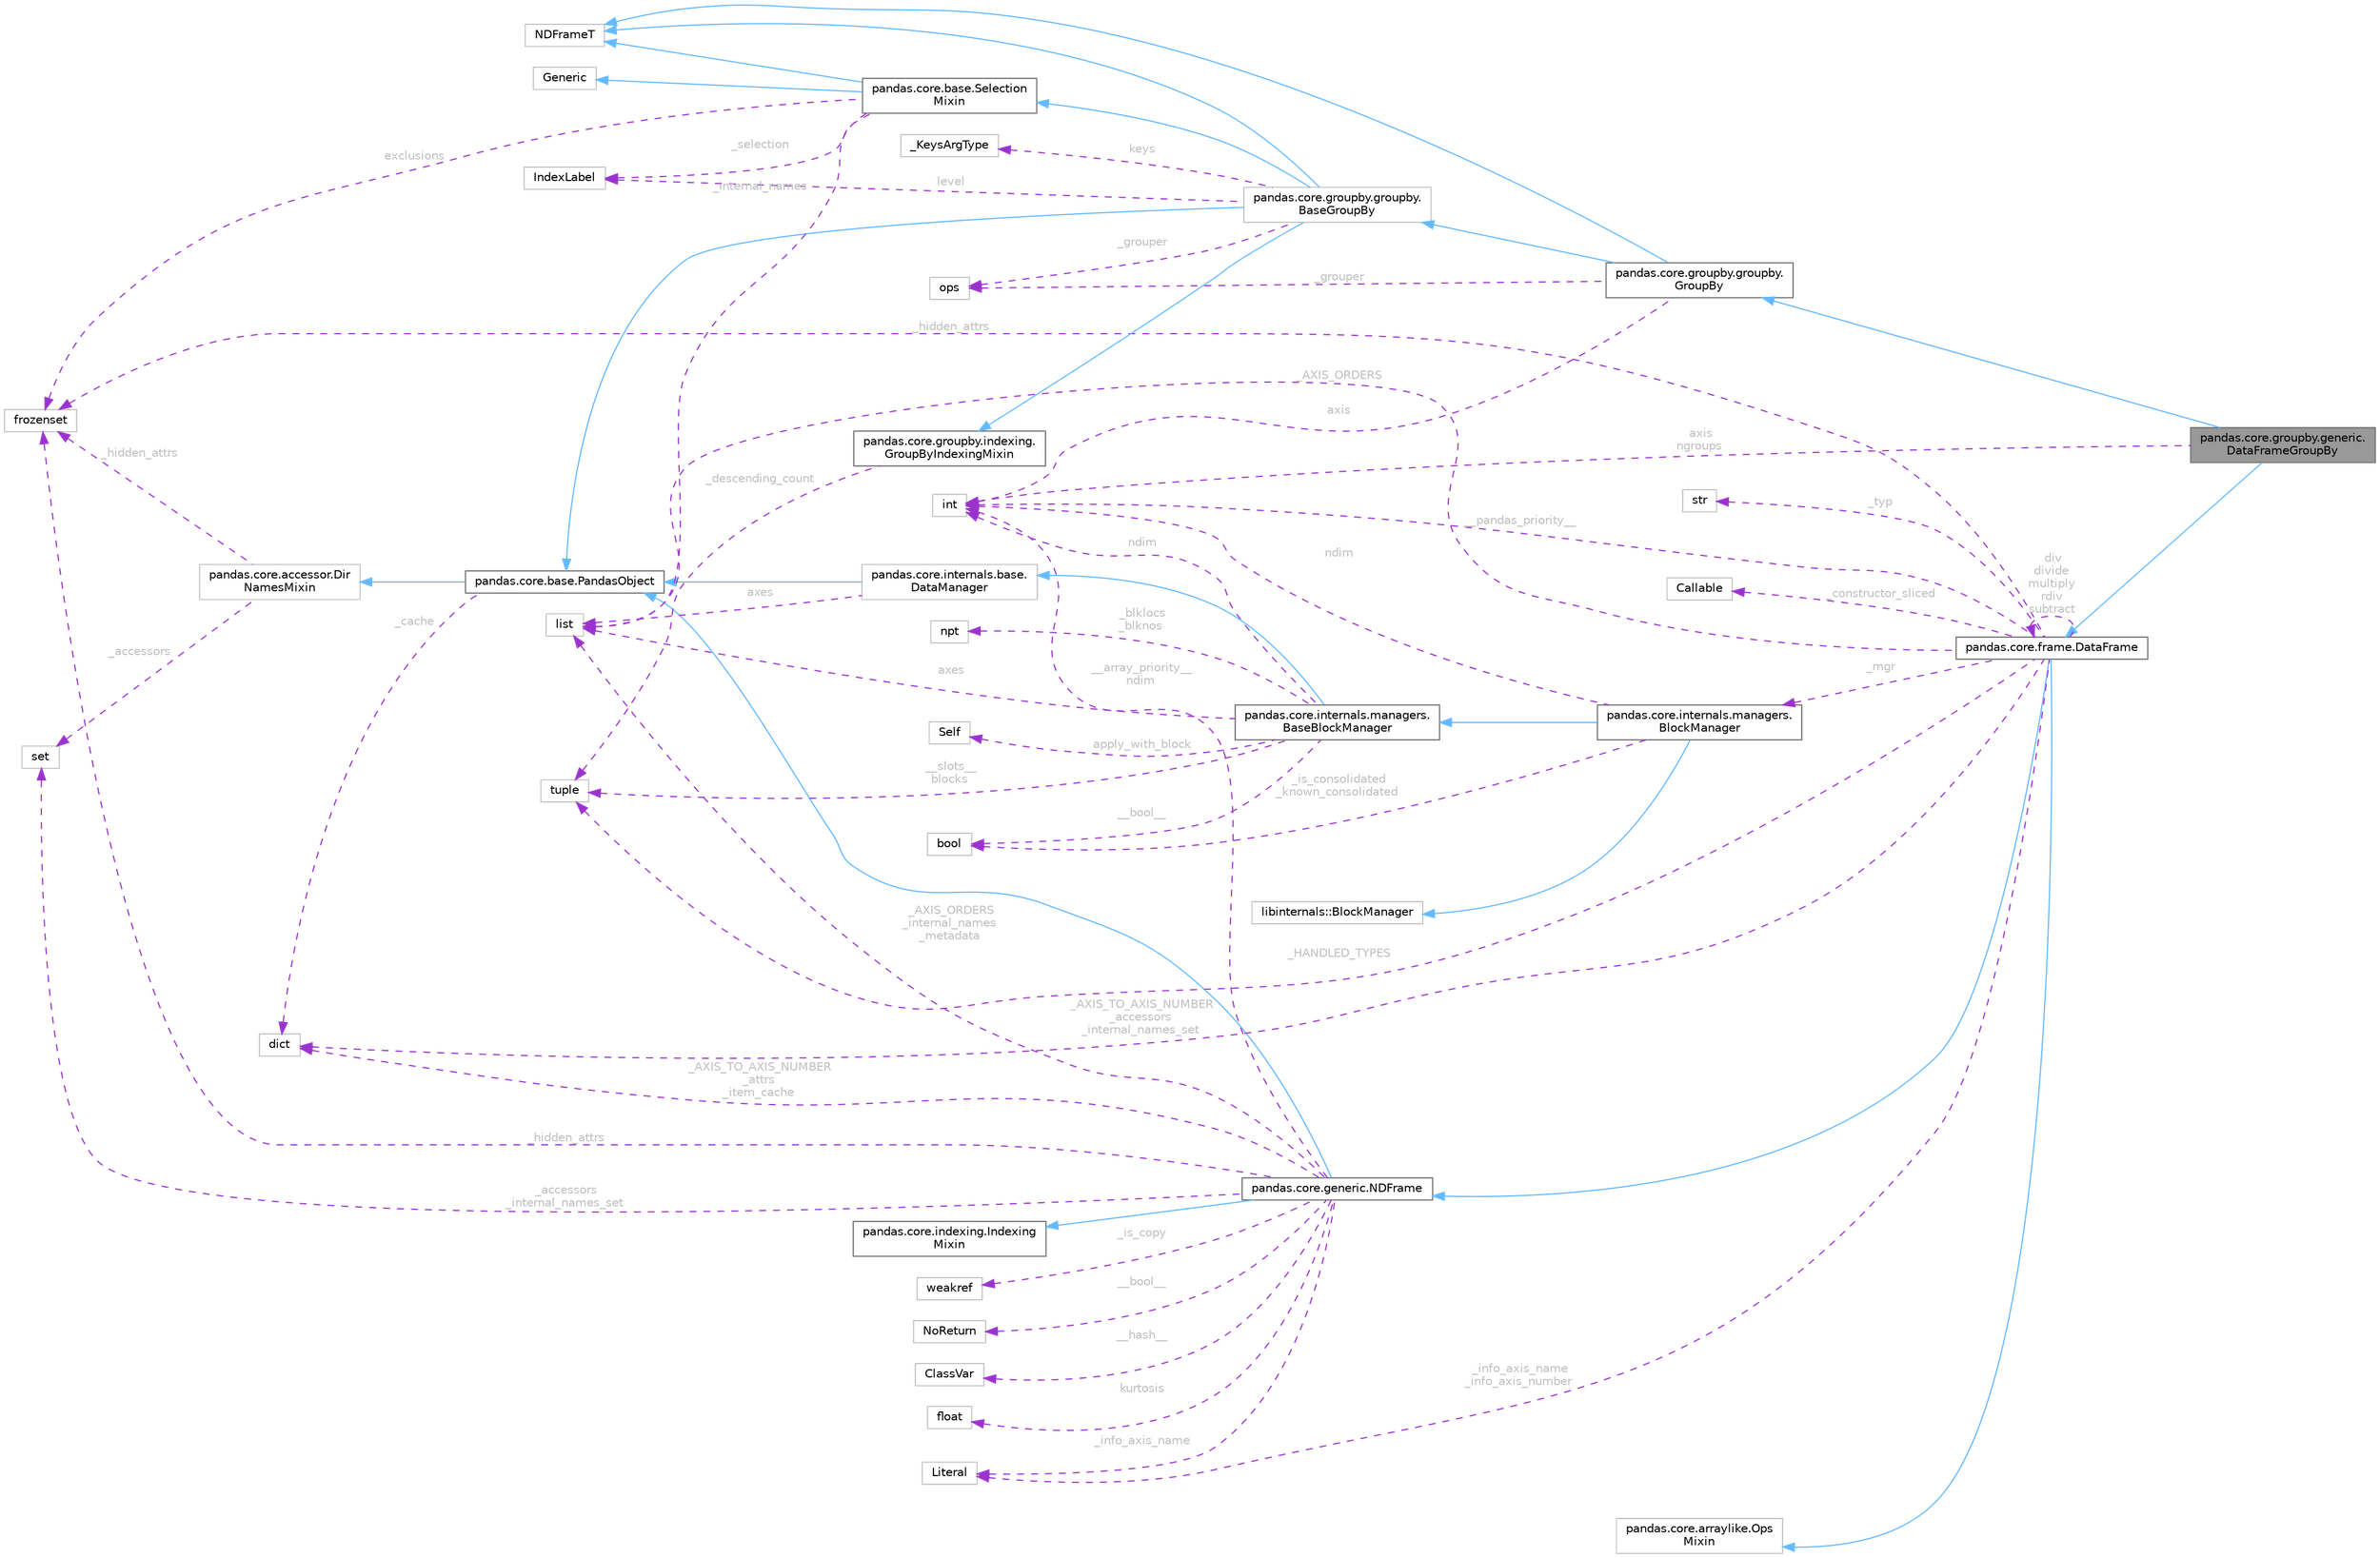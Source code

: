 digraph "pandas.core.groupby.generic.DataFrameGroupBy"
{
 // LATEX_PDF_SIZE
  bgcolor="transparent";
  edge [fontname=Helvetica,fontsize=10,labelfontname=Helvetica,labelfontsize=10];
  node [fontname=Helvetica,fontsize=10,shape=box,height=0.2,width=0.4];
  rankdir="LR";
  Node1 [id="Node000001",label="pandas.core.groupby.generic.\lDataFrameGroupBy",height=0.2,width=0.4,color="gray40", fillcolor="grey60", style="filled", fontcolor="black",tooltip=" "];
  Node2 -> Node1 [id="edge1_Node000001_Node000002",dir="back",color="steelblue1",style="solid",tooltip=" "];
  Node2 [id="Node000002",label="pandas.core.groupby.groupby.\lGroupBy",height=0.2,width=0.4,color="gray40", fillcolor="white", style="filled",URL="$d4/d3d/classpandas_1_1core_1_1groupby_1_1groupby_1_1GroupBy.html",tooltip=" "];
  Node3 -> Node2 [id="edge2_Node000002_Node000003",dir="back",color="steelblue1",style="solid",tooltip=" "];
  Node3 [id="Node000003",label="pandas.core.groupby.groupby.\lBaseGroupBy",height=0.2,width=0.4,color="grey75", fillcolor="white", style="filled",URL="$d2/d90/classpandas_1_1core_1_1groupby_1_1groupby_1_1BaseGroupBy.html",tooltip=" "];
  Node4 -> Node3 [id="edge3_Node000003_Node000004",dir="back",color="steelblue1",style="solid",tooltip=" "];
  Node4 [id="Node000004",label="pandas.core.base.PandasObject",height=0.2,width=0.4,color="gray40", fillcolor="white", style="filled",URL="$d9/d19/classpandas_1_1core_1_1base_1_1PandasObject.html",tooltip=" "];
  Node5 -> Node4 [id="edge4_Node000004_Node000005",dir="back",color="steelblue1",style="solid",tooltip=" "];
  Node5 [id="Node000005",label="pandas.core.accessor.Dir\lNamesMixin",height=0.2,width=0.4,color="grey75", fillcolor="white", style="filled",URL="$df/dd9/classpandas_1_1core_1_1accessor_1_1DirNamesMixin.html",tooltip=" "];
  Node6 -> Node5 [id="edge5_Node000005_Node000006",dir="back",color="darkorchid3",style="dashed",tooltip=" ",label=" _accessors",fontcolor="grey" ];
  Node6 [id="Node000006",label="set",height=0.2,width=0.4,color="grey75", fillcolor="white", style="filled",tooltip=" "];
  Node7 -> Node5 [id="edge6_Node000005_Node000007",dir="back",color="darkorchid3",style="dashed",tooltip=" ",label=" _hidden_attrs",fontcolor="grey" ];
  Node7 [id="Node000007",label="frozenset",height=0.2,width=0.4,color="grey75", fillcolor="white", style="filled",tooltip=" "];
  Node8 -> Node4 [id="edge7_Node000004_Node000008",dir="back",color="darkorchid3",style="dashed",tooltip=" ",label=" _cache",fontcolor="grey" ];
  Node8 [id="Node000008",label="dict",height=0.2,width=0.4,color="grey75", fillcolor="white", style="filled",tooltip=" "];
  Node9 -> Node3 [id="edge8_Node000003_Node000009",dir="back",color="steelblue1",style="solid",tooltip=" "];
  Node9 [id="Node000009",label="pandas.core.base.Selection\lMixin",height=0.2,width=0.4,color="gray40", fillcolor="white", style="filled",URL="$d8/d8c/classpandas_1_1core_1_1base_1_1SelectionMixin.html",tooltip=" "];
  Node10 -> Node9 [id="edge9_Node000009_Node000010",dir="back",color="steelblue1",style="solid",tooltip=" "];
  Node10 [id="Node000010",label="Generic",height=0.2,width=0.4,color="grey75", fillcolor="white", style="filled",URL="$d7/d8b/classGeneric.html",tooltip=" "];
  Node11 -> Node9 [id="edge10_Node000009_Node000011",dir="back",color="steelblue1",style="solid",tooltip=" "];
  Node11 [id="Node000011",label="NDFrameT",height=0.2,width=0.4,color="grey75", fillcolor="white", style="filled",URL="$d9/ddf/classNDFrameT.html",tooltip=" "];
  Node12 -> Node9 [id="edge11_Node000009_Node000012",dir="back",color="darkorchid3",style="dashed",tooltip=" ",label=" _selection",fontcolor="grey" ];
  Node12 [id="Node000012",label="IndexLabel",height=0.2,width=0.4,color="grey75", fillcolor="white", style="filled",tooltip=" "];
  Node7 -> Node9 [id="edge12_Node000009_Node000007",dir="back",color="darkorchid3",style="dashed",tooltip=" ",label=" exclusions",fontcolor="grey" ];
  Node13 -> Node9 [id="edge13_Node000009_Node000013",dir="back",color="darkorchid3",style="dashed",tooltip=" ",label=" _internal_names",fontcolor="grey" ];
  Node13 [id="Node000013",label="list",height=0.2,width=0.4,color="grey75", fillcolor="white", style="filled",tooltip=" "];
  Node11 -> Node3 [id="edge14_Node000003_Node000011",dir="back",color="steelblue1",style="solid",tooltip=" "];
  Node14 -> Node3 [id="edge15_Node000003_Node000014",dir="back",color="steelblue1",style="solid",tooltip=" "];
  Node14 [id="Node000014",label="pandas.core.groupby.indexing.\lGroupByIndexingMixin",height=0.2,width=0.4,color="gray40", fillcolor="white", style="filled",URL="$da/d55/classpandas_1_1core_1_1groupby_1_1indexing_1_1GroupByIndexingMixin.html",tooltip=" "];
  Node15 -> Node14 [id="edge16_Node000014_Node000015",dir="back",color="darkorchid3",style="dashed",tooltip=" ",label=" _descending_count",fontcolor="grey" ];
  Node15 [id="Node000015",label="tuple",height=0.2,width=0.4,color="grey75", fillcolor="white", style="filled",tooltip=" "];
  Node16 -> Node3 [id="edge17_Node000003_Node000016",dir="back",color="darkorchid3",style="dashed",tooltip=" ",label=" _grouper",fontcolor="grey" ];
  Node16 [id="Node000016",label="ops",height=0.2,width=0.4,color="grey75", fillcolor="white", style="filled",tooltip=" "];
  Node17 -> Node3 [id="edge18_Node000003_Node000017",dir="back",color="darkorchid3",style="dashed",tooltip=" ",label=" keys",fontcolor="grey" ];
  Node17 [id="Node000017",label="_KeysArgType",height=0.2,width=0.4,color="grey75", fillcolor="white", style="filled",tooltip=" "];
  Node12 -> Node3 [id="edge19_Node000003_Node000012",dir="back",color="darkorchid3",style="dashed",tooltip=" ",label=" level",fontcolor="grey" ];
  Node11 -> Node2 [id="edge20_Node000002_Node000011",dir="back",color="steelblue1",style="solid",tooltip=" "];
  Node16 -> Node2 [id="edge21_Node000002_Node000016",dir="back",color="darkorchid3",style="dashed",tooltip=" ",label=" _grouper",fontcolor="grey" ];
  Node18 -> Node2 [id="edge22_Node000002_Node000018",dir="back",color="darkorchid3",style="dashed",tooltip=" ",label=" axis",fontcolor="grey" ];
  Node18 [id="Node000018",label="int",height=0.2,width=0.4,color="grey75", fillcolor="white", style="filled",tooltip=" "];
  Node19 -> Node1 [id="edge23_Node000001_Node000019",dir="back",color="steelblue1",style="solid",tooltip=" "];
  Node19 [id="Node000019",label="pandas.core.frame.DataFrame",height=0.2,width=0.4,color="gray40", fillcolor="white", style="filled",URL="$dc/d95/classpandas_1_1core_1_1frame_1_1DataFrame.html",tooltip=" "];
  Node20 -> Node19 [id="edge24_Node000019_Node000020",dir="back",color="steelblue1",style="solid",tooltip=" "];
  Node20 [id="Node000020",label="pandas.core.generic.NDFrame",height=0.2,width=0.4,color="gray40", fillcolor="white", style="filled",URL="$d4/d2c/classpandas_1_1core_1_1generic_1_1NDFrame.html",tooltip=" "];
  Node4 -> Node20 [id="edge25_Node000020_Node000004",dir="back",color="steelblue1",style="solid",tooltip=" "];
  Node21 -> Node20 [id="edge26_Node000020_Node000021",dir="back",color="steelblue1",style="solid",tooltip=" "];
  Node21 [id="Node000021",label="pandas.core.indexing.Indexing\lMixin",height=0.2,width=0.4,color="gray40", fillcolor="white", style="filled",URL="$d4/d90/classpandas_1_1core_1_1indexing_1_1IndexingMixin.html",tooltip=" "];
  Node13 -> Node20 [id="edge27_Node000020_Node000013",dir="back",color="darkorchid3",style="dashed",tooltip=" ",label=" _AXIS_ORDERS\n_internal_names\n_metadata",fontcolor="grey" ];
  Node6 -> Node20 [id="edge28_Node000020_Node000006",dir="back",color="darkorchid3",style="dashed",tooltip=" ",label=" _accessors\n_internal_names_set",fontcolor="grey" ];
  Node7 -> Node20 [id="edge29_Node000020_Node000007",dir="back",color="darkorchid3",style="dashed",tooltip=" ",label=" _hidden_attrs",fontcolor="grey" ];
  Node22 -> Node20 [id="edge30_Node000020_Node000022",dir="back",color="darkorchid3",style="dashed",tooltip=" ",label=" _is_copy",fontcolor="grey" ];
  Node22 [id="Node000022",label="weakref",height=0.2,width=0.4,color="grey75", fillcolor="white", style="filled",tooltip=" "];
  Node8 -> Node20 [id="edge31_Node000020_Node000008",dir="back",color="darkorchid3",style="dashed",tooltip=" ",label=" _AXIS_TO_AXIS_NUMBER\n_attrs\n_item_cache",fontcolor="grey" ];
  Node23 -> Node20 [id="edge32_Node000020_Node000023",dir="back",color="darkorchid3",style="dashed",tooltip=" ",label=" _info_axis_name",fontcolor="grey" ];
  Node23 [id="Node000023",label="Literal",height=0.2,width=0.4,color="grey75", fillcolor="white", style="filled",tooltip=" "];
  Node24 -> Node20 [id="edge33_Node000020_Node000024",dir="back",color="darkorchid3",style="dashed",tooltip=" ",label=" __bool__",fontcolor="grey" ];
  Node24 [id="Node000024",label="NoReturn",height=0.2,width=0.4,color="grey75", fillcolor="white", style="filled",tooltip=" "];
  Node25 -> Node20 [id="edge34_Node000020_Node000025",dir="back",color="darkorchid3",style="dashed",tooltip=" ",label=" __hash__",fontcolor="grey" ];
  Node25 [id="Node000025",label="ClassVar",height=0.2,width=0.4,color="grey75", fillcolor="white", style="filled",tooltip=" "];
  Node18 -> Node20 [id="edge35_Node000020_Node000018",dir="back",color="darkorchid3",style="dashed",tooltip=" ",label=" __array_priority__\nndim",fontcolor="grey" ];
  Node26 -> Node20 [id="edge36_Node000020_Node000026",dir="back",color="darkorchid3",style="dashed",tooltip=" ",label=" kurtosis",fontcolor="grey" ];
  Node26 [id="Node000026",label="float",height=0.2,width=0.4,color="grey75", fillcolor="white", style="filled",tooltip=" "];
  Node27 -> Node19 [id="edge37_Node000019_Node000027",dir="back",color="steelblue1",style="solid",tooltip=" "];
  Node27 [id="Node000027",label="pandas.core.arraylike.Ops\lMixin",height=0.2,width=0.4,color="grey75", fillcolor="white", style="filled",URL="$da/d26/classpandas_1_1core_1_1arraylike_1_1OpsMixin.html",tooltip=" "];
  Node8 -> Node19 [id="edge38_Node000019_Node000008",dir="back",color="darkorchid3",style="dashed",tooltip=" ",label=" _AXIS_TO_AXIS_NUMBER\n_accessors\n_internal_names_set",fontcolor="grey" ];
  Node28 -> Node19 [id="edge39_Node000019_Node000028",dir="back",color="darkorchid3",style="dashed",tooltip=" ",label=" _typ",fontcolor="grey" ];
  Node28 [id="Node000028",label="str",height=0.2,width=0.4,color="grey75", fillcolor="white", style="filled",tooltip=" "];
  Node15 -> Node19 [id="edge40_Node000019_Node000015",dir="back",color="darkorchid3",style="dashed",tooltip=" ",label=" _HANDLED_TYPES",fontcolor="grey" ];
  Node7 -> Node19 [id="edge41_Node000019_Node000007",dir="back",color="darkorchid3",style="dashed",tooltip=" ",label=" _hidden_attrs",fontcolor="grey" ];
  Node29 -> Node19 [id="edge42_Node000019_Node000029",dir="back",color="darkorchid3",style="dashed",tooltip=" ",label=" _mgr",fontcolor="grey" ];
  Node29 [id="Node000029",label="pandas.core.internals.managers.\lBlockManager",height=0.2,width=0.4,color="gray40", fillcolor="white", style="filled",URL="$de/dc6/classpandas_1_1core_1_1internals_1_1managers_1_1BlockManager.html",tooltip=" "];
  Node30 -> Node29 [id="edge43_Node000029_Node000030",dir="back",color="steelblue1",style="solid",tooltip=" "];
  Node30 [id="Node000030",label="libinternals::BlockManager",height=0.2,width=0.4,color="grey75", fillcolor="white", style="filled",tooltip=" "];
  Node31 -> Node29 [id="edge44_Node000029_Node000031",dir="back",color="steelblue1",style="solid",tooltip=" "];
  Node31 [id="Node000031",label="pandas.core.internals.managers.\lBaseBlockManager",height=0.2,width=0.4,color="gray40", fillcolor="white", style="filled",URL="$d0/d01/classpandas_1_1core_1_1internals_1_1managers_1_1BaseBlockManager.html",tooltip=" "];
  Node32 -> Node31 [id="edge45_Node000031_Node000032",dir="back",color="steelblue1",style="solid",tooltip=" "];
  Node32 [id="Node000032",label="pandas.core.internals.base.\lDataManager",height=0.2,width=0.4,color="grey75", fillcolor="white", style="filled",URL="$d5/d55/classpandas_1_1core_1_1internals_1_1base_1_1DataManager.html",tooltip=" "];
  Node4 -> Node32 [id="edge46_Node000032_Node000004",dir="back",color="steelblue1",style="solid",tooltip=" "];
  Node13 -> Node32 [id="edge47_Node000032_Node000013",dir="back",color="darkorchid3",style="dashed",tooltip=" ",label=" axes",fontcolor="grey" ];
  Node15 -> Node31 [id="edge48_Node000031_Node000015",dir="back",color="darkorchid3",style="dashed",tooltip=" ",label=" __slots__\nblocks",fontcolor="grey" ];
  Node33 -> Node31 [id="edge49_Node000031_Node000033",dir="back",color="darkorchid3",style="dashed",tooltip=" ",label=" _blklocs\n_blknos",fontcolor="grey" ];
  Node33 [id="Node000033",label="npt",height=0.2,width=0.4,color="grey75", fillcolor="white", style="filled",tooltip=" "];
  Node13 -> Node31 [id="edge50_Node000031_Node000013",dir="back",color="darkorchid3",style="dashed",tooltip=" ",label=" axes",fontcolor="grey" ];
  Node34 -> Node31 [id="edge51_Node000031_Node000034",dir="back",color="darkorchid3",style="dashed",tooltip=" ",label=" __bool__",fontcolor="grey" ];
  Node34 [id="Node000034",label="bool",height=0.2,width=0.4,color="grey75", fillcolor="white", style="filled",tooltip=" "];
  Node35 -> Node31 [id="edge52_Node000031_Node000035",dir="back",color="darkorchid3",style="dashed",tooltip=" ",label=" apply_with_block",fontcolor="grey" ];
  Node35 [id="Node000035",label="Self",height=0.2,width=0.4,color="grey75", fillcolor="white", style="filled",tooltip=" "];
  Node18 -> Node31 [id="edge53_Node000031_Node000018",dir="back",color="darkorchid3",style="dashed",tooltip=" ",label=" ndim",fontcolor="grey" ];
  Node18 -> Node29 [id="edge54_Node000029_Node000018",dir="back",color="darkorchid3",style="dashed",tooltip=" ",label=" ndim",fontcolor="grey" ];
  Node34 -> Node29 [id="edge55_Node000029_Node000034",dir="back",color="darkorchid3",style="dashed",tooltip=" ",label=" _is_consolidated\n_known_consolidated",fontcolor="grey" ];
  Node18 -> Node19 [id="edge56_Node000019_Node000018",dir="back",color="darkorchid3",style="dashed",tooltip=" ",label=" __pandas_priority__",fontcolor="grey" ];
  Node36 -> Node19 [id="edge57_Node000019_Node000036",dir="back",color="darkorchid3",style="dashed",tooltip=" ",label=" _constructor_sliced",fontcolor="grey" ];
  Node36 [id="Node000036",label="Callable",height=0.2,width=0.4,color="grey75", fillcolor="white", style="filled",tooltip=" "];
  Node19 -> Node19 [id="edge58_Node000019_Node000019",dir="back",color="darkorchid3",style="dashed",tooltip=" ",label=" div\ndivide\nmultiply\nrdiv\nsubtract",fontcolor="grey" ];
  Node13 -> Node19 [id="edge59_Node000019_Node000013",dir="back",color="darkorchid3",style="dashed",tooltip=" ",label=" _AXIS_ORDERS",fontcolor="grey" ];
  Node23 -> Node19 [id="edge60_Node000019_Node000023",dir="back",color="darkorchid3",style="dashed",tooltip=" ",label=" _info_axis_name\n_info_axis_number",fontcolor="grey" ];
  Node18 -> Node1 [id="edge61_Node000001_Node000018",dir="back",color="darkorchid3",style="dashed",tooltip=" ",label=" axis\nngroups",fontcolor="grey" ];
}
